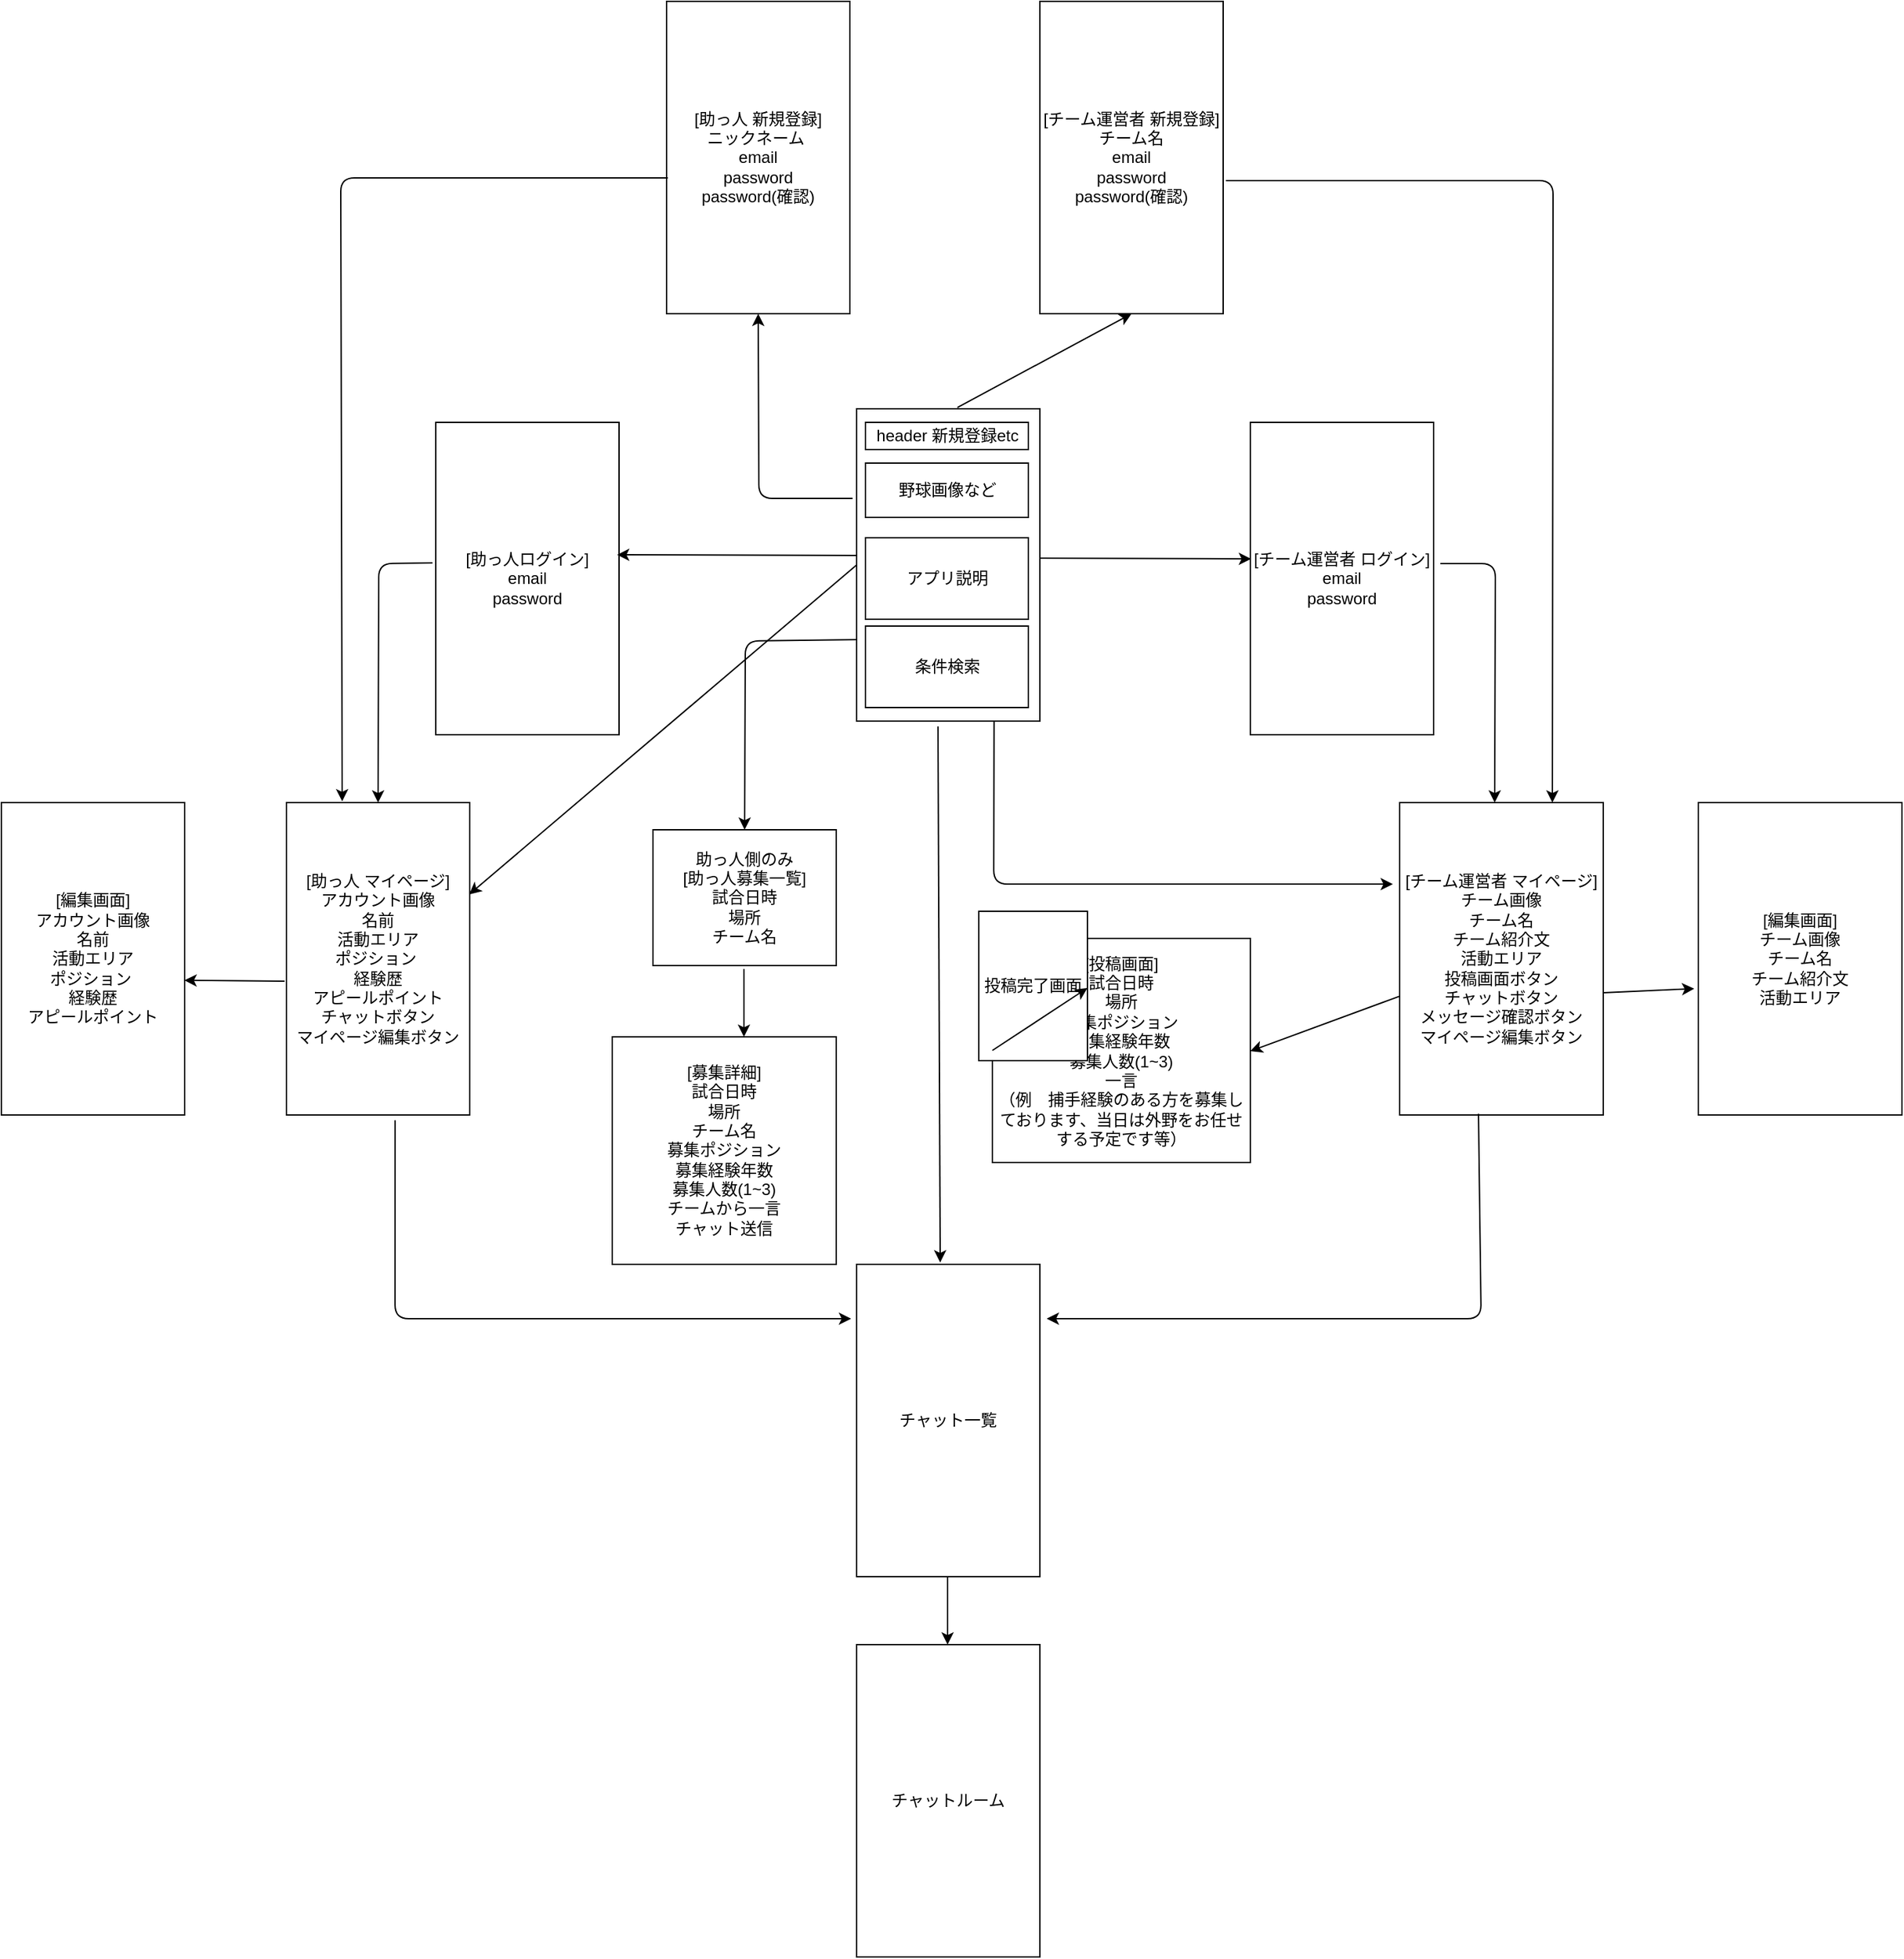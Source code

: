 <mxfile>
    <diagram id="UCk-Ia4SWXFIZYeY76kG" name="ページ1">
        <mxGraphModel dx="2544" dy="1748" grid="1" gridSize="10" guides="1" tooltips="1" connect="1" arrows="1" fold="1" page="1" pageScale="1" pageWidth="1169" pageHeight="827" math="0" shadow="0">
            <root>
                <mxCell id="0"/>
                <mxCell id="1" parent="0"/>
                <mxCell id="3" value="[チーム運営者 ログイン]&lt;br&gt;email&lt;br&gt;password" style="rounded=0;whiteSpace=wrap;html=1;" parent="1" vertex="1">
                    <mxGeometry x="830" y="60" width="135" height="230" as="geometry"/>
                </mxCell>
                <mxCell id="4" value="[助っ人ログイン]&lt;br&gt;email&lt;br&gt;password" style="rounded=0;whiteSpace=wrap;html=1;" parent="1" vertex="1">
                    <mxGeometry x="230" y="60" width="135" height="230" as="geometry"/>
                </mxCell>
                <mxCell id="5" value="助っ人側のみ&lt;br&gt;[助っ人募集一覧]&lt;br&gt;試合日時&lt;br&gt;場所&lt;br&gt;チーム名" style="rounded=0;whiteSpace=wrap;html=1;" parent="1" vertex="1">
                    <mxGeometry x="390" y="360" width="135" height="100" as="geometry"/>
                </mxCell>
                <mxCell id="6" value="[投稿画面]&lt;br&gt;試合日時&lt;br&gt;場所&lt;br&gt;募集ポジション&lt;br&gt;募集経験年数&lt;br&gt;募集人数(1~3)&lt;br&gt;一言&lt;br&gt;（例　捕手経験のある方を募集しております、当日は外野をお任せする予定です等）" style="rounded=0;whiteSpace=wrap;html=1;" parent="1" vertex="1">
                    <mxGeometry x="640" y="440" width="190" height="165" as="geometry"/>
                </mxCell>
                <mxCell id="7" value="[助っ人 マイページ]&lt;br&gt;アカウント画像&lt;br&gt;名前&lt;br&gt;活動エリア&lt;br&gt;ポジション&amp;nbsp;&lt;br&gt;経験歴&lt;br&gt;アピールポイント&lt;br&gt;チャットボタン&lt;br&gt;マイページ編集ボタン" style="rounded=0;whiteSpace=wrap;html=1;" parent="1" vertex="1">
                    <mxGeometry x="120" y="340" width="135" height="230" as="geometry"/>
                </mxCell>
                <mxCell id="8" value="[チーム運営者 マイページ]&lt;br&gt;チーム画像&lt;br&gt;チーム名&lt;br&gt;チーム紹介文&lt;br&gt;活動エリア&lt;br&gt;投稿画面ボタン&lt;br&gt;チャットボタン&lt;br&gt;メッセージ確認ボタン&lt;br&gt;マイページ編集ボタン" style="rounded=0;whiteSpace=wrap;html=1;" parent="1" vertex="1">
                    <mxGeometry x="940" y="340" width="150" height="230" as="geometry"/>
                </mxCell>
                <mxCell id="10" value="チャット一覧" style="rounded=0;whiteSpace=wrap;html=1;" parent="1" vertex="1">
                    <mxGeometry x="540" y="680" width="135" height="230" as="geometry"/>
                </mxCell>
                <mxCell id="15" value="" style="endArrow=classic;html=1;entryX=0.989;entryY=0.424;entryDx=0;entryDy=0;entryPerimeter=0;" parent="1" target="4" edge="1">
                    <mxGeometry width="50" height="50" relative="1" as="geometry">
                        <mxPoint x="540" y="158" as="sourcePoint"/>
                        <mxPoint x="410" y="120" as="targetPoint"/>
                    </mxGeometry>
                </mxCell>
                <mxCell id="16" value="" style="endArrow=classic;html=1;entryX=0.004;entryY=0.437;entryDx=0;entryDy=0;entryPerimeter=0;" parent="1" target="3" edge="1">
                    <mxGeometry width="50" height="50" relative="1" as="geometry">
                        <mxPoint x="675" y="160" as="sourcePoint"/>
                        <mxPoint x="725" y="110" as="targetPoint"/>
                    </mxGeometry>
                </mxCell>
                <mxCell id="17" value="" style="endArrow=classic;html=1;entryX=0.5;entryY=0;entryDx=0;entryDy=0;exitX=-0.018;exitY=0.45;exitDx=0;exitDy=0;exitPerimeter=0;" parent="1" source="4" target="7" edge="1">
                    <mxGeometry width="50" height="50" relative="1" as="geometry">
                        <mxPoint x="150" y="240" as="sourcePoint"/>
                        <mxPoint x="200" y="190" as="targetPoint"/>
                        <Array as="points">
                            <mxPoint x="188" y="164"/>
                        </Array>
                    </mxGeometry>
                </mxCell>
                <mxCell id="19" value="" style="endArrow=classic;html=1;exitX=1.037;exitY=0.452;exitDx=0;exitDy=0;exitPerimeter=0;" parent="1" source="3" edge="1">
                    <mxGeometry width="50" height="50" relative="1" as="geometry">
                        <mxPoint x="1050.07" y="163.5" as="sourcePoint"/>
                        <mxPoint x="1010" y="340" as="targetPoint"/>
                        <Array as="points">
                            <mxPoint x="1010.5" y="164"/>
                        </Array>
                    </mxGeometry>
                </mxCell>
                <mxCell id="20" value="" style="endArrow=classic;html=1;entryX=0.5;entryY=0;entryDx=0;entryDy=0;exitX=-0.018;exitY=0.45;exitDx=0;exitDy=0;exitPerimeter=0;" parent="1" target="5" edge="1">
                    <mxGeometry width="50" height="50" relative="1" as="geometry">
                        <mxPoint x="540" y="220" as="sourcePoint"/>
                        <mxPoint x="499.93" y="396.5" as="targetPoint"/>
                        <Array as="points">
                            <mxPoint x="458" y="221"/>
                        </Array>
                    </mxGeometry>
                </mxCell>
                <mxCell id="24" value="" style="endArrow=classic;html=1;" parent="1" edge="1" source="8">
                    <mxGeometry width="50" height="50" relative="1" as="geometry">
                        <mxPoint x="937" y="523" as="sourcePoint"/>
                        <mxPoint x="830" y="523" as="targetPoint"/>
                    </mxGeometry>
                </mxCell>
                <mxCell id="28" value="" style="endArrow=classic;html=1;exitX=0.593;exitY=1.017;exitDx=0;exitDy=0;exitPerimeter=0;entryX=-0.03;entryY=0.174;entryDx=0;entryDy=0;entryPerimeter=0;" parent="1" target="10" edge="1" source="7">
                    <mxGeometry width="50" height="50" relative="1" as="geometry">
                        <mxPoint x="250" y="570" as="sourcePoint"/>
                        <mxPoint x="530" y="720" as="targetPoint"/>
                        <Array as="points">
                            <mxPoint x="200" y="720"/>
                        </Array>
                    </mxGeometry>
                </mxCell>
                <mxCell id="29" value="" style="endArrow=classic;html=1;exitX=0.387;exitY=0.996;exitDx=0;exitDy=0;exitPerimeter=0;" parent="1" source="8" edge="1">
                    <mxGeometry width="50" height="50" relative="1" as="geometry">
                        <mxPoint x="850" y="620" as="sourcePoint"/>
                        <mxPoint x="680" y="720" as="targetPoint"/>
                        <Array as="points">
                            <mxPoint x="1000" y="720"/>
                        </Array>
                    </mxGeometry>
                </mxCell>
                <mxCell id="32" value="" style="endArrow=classic;html=1;entryX=0.456;entryY=-0.006;entryDx=0;entryDy=0;entryPerimeter=0;exitX=0.444;exitY=1.017;exitDx=0;exitDy=0;exitPerimeter=0;" parent="1" source="2" target="10" edge="1">
                    <mxGeometry width="50" height="50" relative="1" as="geometry">
                        <mxPoint x="600" y="450" as="sourcePoint"/>
                        <mxPoint x="650" y="400" as="targetPoint"/>
                    </mxGeometry>
                </mxCell>
                <mxCell id="33" value="" style="endArrow=classic;html=1;entryX=0.997;entryY=0.294;entryDx=0;entryDy=0;entryPerimeter=0;exitX=0;exitY=0.5;exitDx=0;exitDy=0;" parent="1" source="2" target="7" edge="1">
                    <mxGeometry width="50" height="50" relative="1" as="geometry">
                        <mxPoint x="415.94" y="60" as="sourcePoint"/>
                        <mxPoint x="410.0" y="448.62" as="targetPoint"/>
                    </mxGeometry>
                </mxCell>
                <mxCell id="34" value="" style="endArrow=classic;html=1;exitX=0.75;exitY=1;exitDx=0;exitDy=0;" parent="1" source="2" edge="1">
                    <mxGeometry width="50" height="50" relative="1" as="geometry">
                        <mxPoint x="810.4" y="210" as="sourcePoint"/>
                        <mxPoint x="935" y="400" as="targetPoint"/>
                        <Array as="points">
                            <mxPoint x="641" y="400"/>
                        </Array>
                    </mxGeometry>
                </mxCell>
                <mxCell id="36" value="チャットルーム" style="rounded=0;whiteSpace=wrap;html=1;" parent="1" vertex="1">
                    <mxGeometry x="540" y="960" width="135" height="230" as="geometry"/>
                </mxCell>
                <mxCell id="37" value="" style="endArrow=classic;html=1;" parent="1" edge="1">
                    <mxGeometry width="50" height="50" relative="1" as="geometry">
                        <mxPoint x="607" y="910" as="sourcePoint"/>
                        <mxPoint x="607" y="960" as="targetPoint"/>
                    </mxGeometry>
                </mxCell>
                <mxCell id="38" value="[助っ人 新規登録]&lt;br&gt;ニックネーム&amp;nbsp;&lt;br&gt;email&lt;br&gt;password&lt;br&gt;password(確認)" style="rounded=0;whiteSpace=wrap;html=1;" parent="1" vertex="1">
                    <mxGeometry x="400" y="-250" width="135" height="230" as="geometry"/>
                </mxCell>
                <mxCell id="39" value="" style="endArrow=classic;html=1;" parent="1" source="2" edge="1">
                    <mxGeometry width="50" height="50" relative="1" as="geometry">
                        <mxPoint x="600" y="140" as="sourcePoint"/>
                        <mxPoint x="650" y="90" as="targetPoint"/>
                    </mxGeometry>
                </mxCell>
                <mxCell id="2" value="" style="rounded=0;whiteSpace=wrap;html=1;" parent="1" vertex="1">
                    <mxGeometry x="540" y="50" width="135" height="230" as="geometry"/>
                </mxCell>
                <mxCell id="41" value="" style="endArrow=classic;html=1;entryX=0.5;entryY=1;entryDx=0;entryDy=0;exitX=-0.022;exitY=0.287;exitDx=0;exitDy=0;exitPerimeter=0;" parent="1" source="2" target="38" edge="1">
                    <mxGeometry width="50" height="50" relative="1" as="geometry">
                        <mxPoint x="608" y="40" as="sourcePoint"/>
                        <mxPoint x="655.54" y="20.51" as="targetPoint"/>
                        <Array as="points">
                            <mxPoint x="468" y="116"/>
                        </Array>
                    </mxGeometry>
                </mxCell>
                <mxCell id="43" value="header 新規登録etc" style="rounded=0;whiteSpace=wrap;html=1;" parent="1" vertex="1">
                    <mxGeometry x="546.5" y="60" width="120" height="20" as="geometry"/>
                </mxCell>
                <mxCell id="44" value="野球画像など" style="rounded=0;whiteSpace=wrap;html=1;" parent="1" vertex="1">
                    <mxGeometry x="546.5" y="90" width="120" height="40" as="geometry"/>
                </mxCell>
                <mxCell id="45" value="アプリ説明" style="rounded=0;whiteSpace=wrap;html=1;" parent="1" vertex="1">
                    <mxGeometry x="546.5" y="145" width="120" height="60" as="geometry"/>
                </mxCell>
                <mxCell id="46" value="条件検索" style="rounded=0;whiteSpace=wrap;html=1;" parent="1" vertex="1">
                    <mxGeometry x="546.5" y="210" width="120" height="60" as="geometry"/>
                </mxCell>
                <mxCell id="49" value="[チーム運営者 新規登録]&lt;br&gt;チーム名&lt;br&gt;email&lt;br&gt;password&lt;br&gt;password(確認)" style="rounded=0;whiteSpace=wrap;html=1;" vertex="1" parent="1">
                    <mxGeometry x="675" y="-250" width="135" height="230" as="geometry"/>
                </mxCell>
                <mxCell id="50" value="" style="endArrow=classic;html=1;entryX=0.5;entryY=1;entryDx=0;entryDy=0;exitX=0.55;exitY=-0.004;exitDx=0;exitDy=0;exitPerimeter=0;" edge="1" parent="1" source="2" target="49">
                    <mxGeometry width="50" height="50" relative="1" as="geometry">
                        <mxPoint x="695" y="20" as="sourcePoint"/>
                        <mxPoint x="555" y="-50" as="targetPoint"/>
                    </mxGeometry>
                </mxCell>
                <mxCell id="51" value="[編集画面]&lt;br&gt;アカウント画像&lt;br&gt;名前&lt;br&gt;活動エリア&lt;br&gt;ポジション&amp;nbsp;&lt;br&gt;経験歴&lt;br&gt;アピールポイント" style="rounded=0;whiteSpace=wrap;html=1;" vertex="1" parent="1">
                    <mxGeometry x="-90" y="340" width="135" height="230" as="geometry"/>
                </mxCell>
                <mxCell id="52" value="" style="endArrow=classic;html=1;entryX=0.999;entryY=0.569;entryDx=0;entryDy=0;entryPerimeter=0;exitX=-0.01;exitY=0.572;exitDx=0;exitDy=0;exitPerimeter=0;" edge="1" parent="1" source="7" target="51">
                    <mxGeometry width="50" height="50" relative="1" as="geometry">
                        <mxPoint x="80" y="480" as="sourcePoint"/>
                        <mxPoint x="130" y="430" as="targetPoint"/>
                    </mxGeometry>
                </mxCell>
                <mxCell id="54" value="[編集画面]&lt;br&gt;チーム画像&lt;br&gt;チーム名&lt;br&gt;チーム紹介文&lt;br&gt;活動エリア" style="rounded=0;whiteSpace=wrap;html=1;" vertex="1" parent="1">
                    <mxGeometry x="1160" y="340" width="150" height="230" as="geometry"/>
                </mxCell>
                <mxCell id="55" value="" style="endArrow=classic;html=1;" edge="1" parent="1">
                    <mxGeometry width="50" height="50" relative="1" as="geometry">
                        <mxPoint x="1090" y="480" as="sourcePoint"/>
                        <mxPoint x="1157" y="477" as="targetPoint"/>
                        <Array as="points"/>
                    </mxGeometry>
                </mxCell>
                <mxCell id="56" value="投稿完了画面" style="rounded=0;whiteSpace=wrap;html=1;" vertex="1" parent="1">
                    <mxGeometry x="630" y="420" width="80" height="110" as="geometry"/>
                </mxCell>
                <mxCell id="58" value="" style="endArrow=classic;html=1;exitX=1.015;exitY=0.574;exitDx=0;exitDy=0;exitPerimeter=0;entryX=0.75;entryY=0;entryDx=0;entryDy=0;" edge="1" parent="1" source="49" target="8">
                    <mxGeometry width="50" height="50" relative="1" as="geometry">
                        <mxPoint x="940" y="-170" as="sourcePoint"/>
                        <mxPoint x="980.005" y="6.04" as="targetPoint"/>
                        <Array as="points">
                            <mxPoint x="1053" y="-118"/>
                        </Array>
                    </mxGeometry>
                </mxCell>
                <mxCell id="57" value="" style="endArrow=classic;html=1;entryX=1;entryY=0.5;entryDx=0;entryDy=0;exitX=0;exitY=0.5;exitDx=0;exitDy=0;" edge="1" parent="1" source="6">
                    <mxGeometry width="50" height="50" relative="1" as="geometry">
                        <mxPoint x="740" y="476" as="sourcePoint"/>
                        <mxPoint x="710.0" y="476.49" as="targetPoint"/>
                    </mxGeometry>
                </mxCell>
                <mxCell id="59" value="" style="endArrow=classic;html=1;exitX=0.007;exitY=0.565;exitDx=0;exitDy=0;exitPerimeter=0;entryX=0.304;entryY=-0.004;entryDx=0;entryDy=0;entryPerimeter=0;" edge="1" parent="1" source="38" target="7">
                    <mxGeometry width="50" height="50" relative="1" as="geometry">
                        <mxPoint x="395" y="-120" as="sourcePoint"/>
                        <mxPoint x="160" y="310" as="targetPoint"/>
                        <Array as="points">
                            <mxPoint x="160" y="-120"/>
                        </Array>
                    </mxGeometry>
                </mxCell>
                <mxCell id="60" value="[募集詳細]&lt;br&gt;試合日時&lt;br&gt;場所&lt;br&gt;チーム名&lt;br&gt;募集ポジション&lt;br&gt;募集経験年数&lt;br&gt;募集人数(1~3)&lt;br&gt;チームから一言&lt;br&gt;チャット送信" style="rounded=0;whiteSpace=wrap;html=1;" vertex="1" parent="1">
                    <mxGeometry x="360" y="512.5" width="165" height="167.5" as="geometry"/>
                </mxCell>
                <mxCell id="62" value="" style="endArrow=classic;html=1;" edge="1" parent="1">
                    <mxGeometry width="50" height="50" relative="1" as="geometry">
                        <mxPoint x="457" y="462.5" as="sourcePoint"/>
                        <mxPoint x="457" y="512.5" as="targetPoint"/>
                        <Array as="points">
                            <mxPoint x="457" y="482.5"/>
                            <mxPoint x="457" y="492.5"/>
                        </Array>
                    </mxGeometry>
                </mxCell>
            </root>
        </mxGraphModel>
    </diagram>
</mxfile>